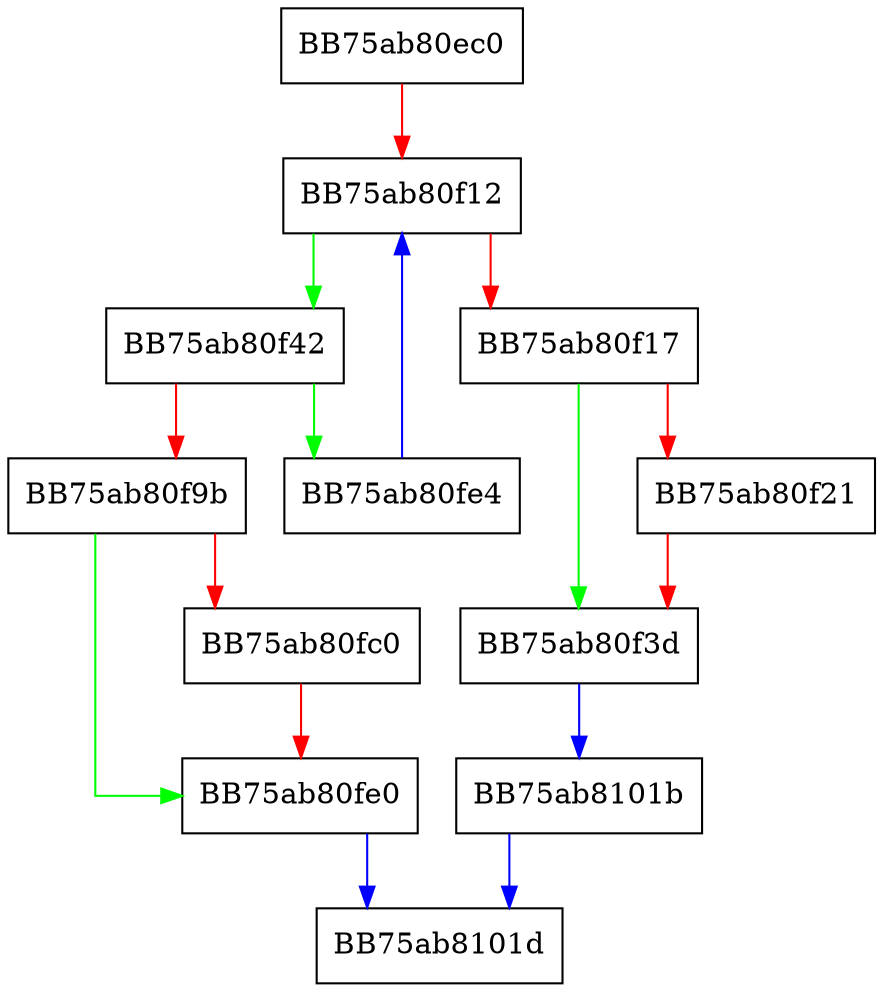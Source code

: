digraph Match {
  node [shape="box"];
  graph [splines=ortho];
  BB75ab80ec0 -> BB75ab80f12 [color="red"];
  BB75ab80f12 -> BB75ab80f42 [color="green"];
  BB75ab80f12 -> BB75ab80f17 [color="red"];
  BB75ab80f17 -> BB75ab80f3d [color="green"];
  BB75ab80f17 -> BB75ab80f21 [color="red"];
  BB75ab80f21 -> BB75ab80f3d [color="red"];
  BB75ab80f3d -> BB75ab8101b [color="blue"];
  BB75ab80f42 -> BB75ab80fe4 [color="green"];
  BB75ab80f42 -> BB75ab80f9b [color="red"];
  BB75ab80f9b -> BB75ab80fe0 [color="green"];
  BB75ab80f9b -> BB75ab80fc0 [color="red"];
  BB75ab80fc0 -> BB75ab80fe0 [color="red"];
  BB75ab80fe0 -> BB75ab8101d [color="blue"];
  BB75ab80fe4 -> BB75ab80f12 [color="blue"];
  BB75ab8101b -> BB75ab8101d [color="blue"];
}